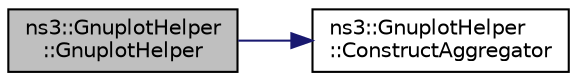 digraph "ns3::GnuplotHelper::GnuplotHelper"
{
  edge [fontname="Helvetica",fontsize="10",labelfontname="Helvetica",labelfontsize="10"];
  node [fontname="Helvetica",fontsize="10",shape=record];
  rankdir="LR";
  Node1 [label="ns3::GnuplotHelper\l::GnuplotHelper",height=0.2,width=0.4,color="black", fillcolor="grey75", style="filled", fontcolor="black"];
  Node1 -> Node2 [color="midnightblue",fontsize="10",style="solid"];
  Node2 [label="ns3::GnuplotHelper\l::ConstructAggregator",height=0.2,width=0.4,color="black", fillcolor="white", style="filled",URL="$de/d3f/classns3_1_1GnuplotHelper.html#adfc20ddca26ff51ca0916a3a08627f9f",tooltip="Constructs the aggregator. "];
}
